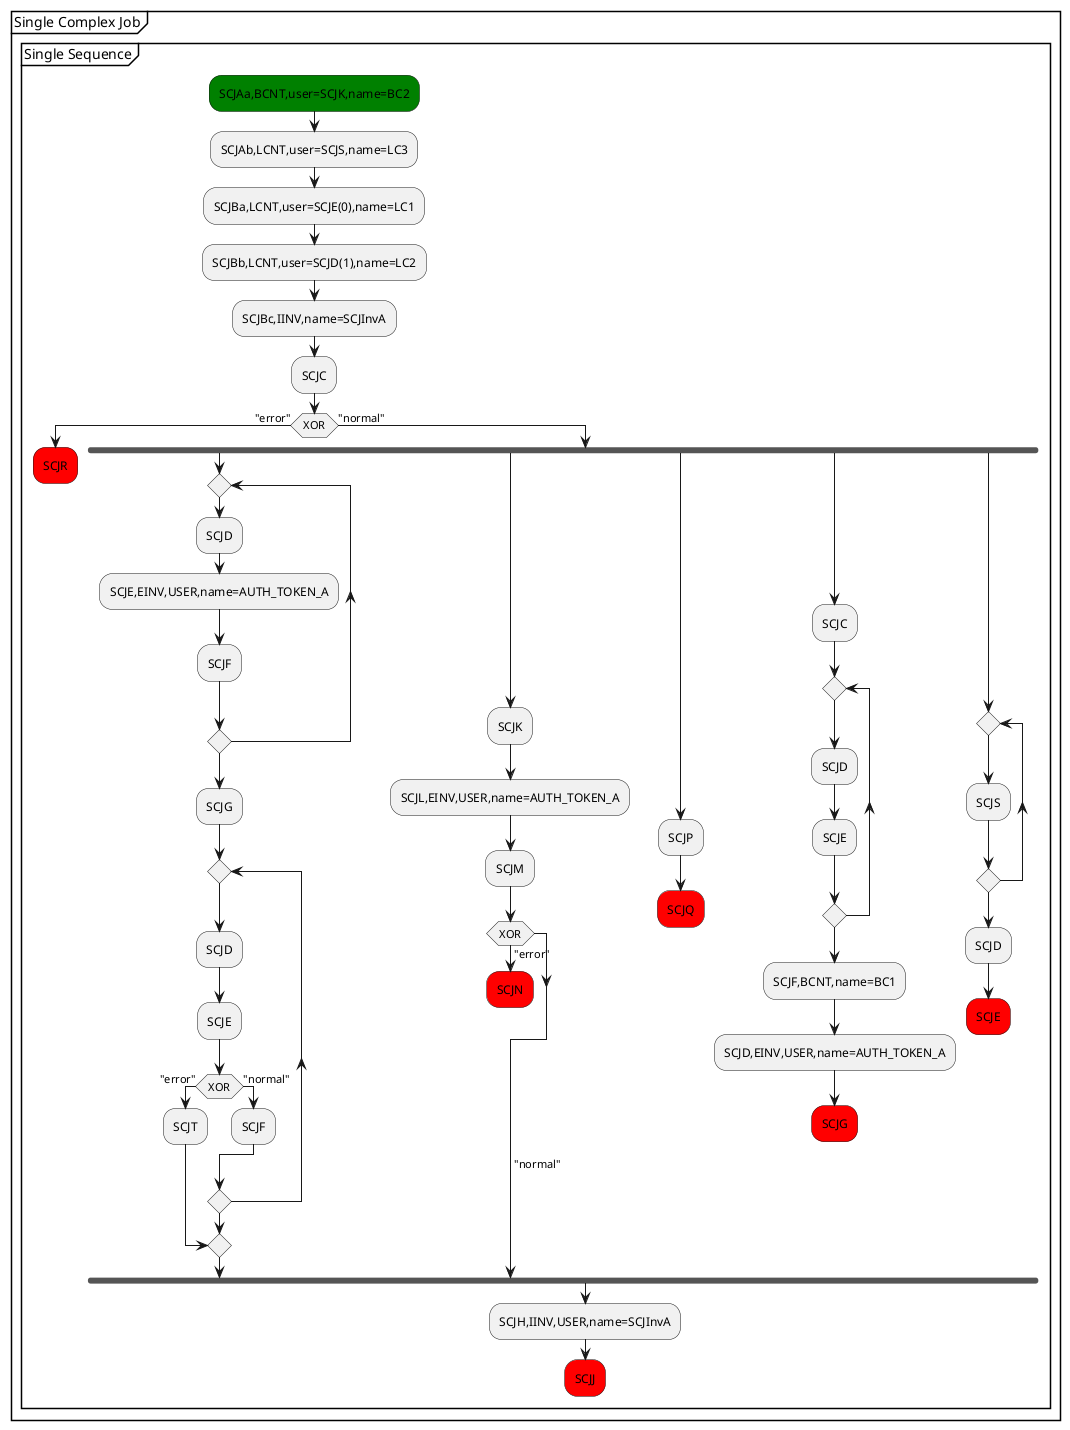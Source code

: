 @startuml

partition "Single Complex Job" {
group "Single Sequence"

  #green:SCJAa,BCNT,user=SCJK,name=BC2;
  :SCJAb,LCNT,user=SCJS,name=LC3;
  :SCJBa,LCNT,user=SCJE(0),name=LC1;
  :SCJBb,LCNT,user=SCJD(1),name=LC2;
  :SCJBc,IINV,name=SCJInvA;
  :SCJC;
  if (XOR) then ("error")
    #red:SCJR;
    detach
  else ("normal")
    fork
      repeat
        :SCJD;
        :SCJE,EINV,USER,name=AUTH_TOKEN_A;
        :SCJF;
      repeat while
      :SCJG;
      repeat
        :SCJD;
        :SCJE;
        if (XOR) then ("error")
          :SCJT;
          break
        else ("normal")
          :SCJF;
        endif
      repeat while
    fork again
      :SCJK;
      :SCJL,EINV,USER,name=AUTH_TOKEN_A;
      :SCJM;
      if (XOR) then ("error")
        #red:SCJN;
        detach
      endif    
      ->"normal"; 
    fork again
      :SCJP;
      #red:SCJQ;
      detach
    fork again
      :SCJC;
      repeat
        :SCJD;
        :SCJE;
      repeat while
      :SCJF,BCNT,name=BC1;
      :SCJD,EINV,USER,name=AUTH_TOKEN_A;
      #red:SCJG;
      detach
    fork again
      repeat
        :SCJS;
      repeat while
      :SCJD;
      #red:SCJE;
      detach
    end fork
    :SCJH,IINV,USER,name=SCJInvA;
    #red:SCJJ;
    detach
  endif
end group
}
@enduml